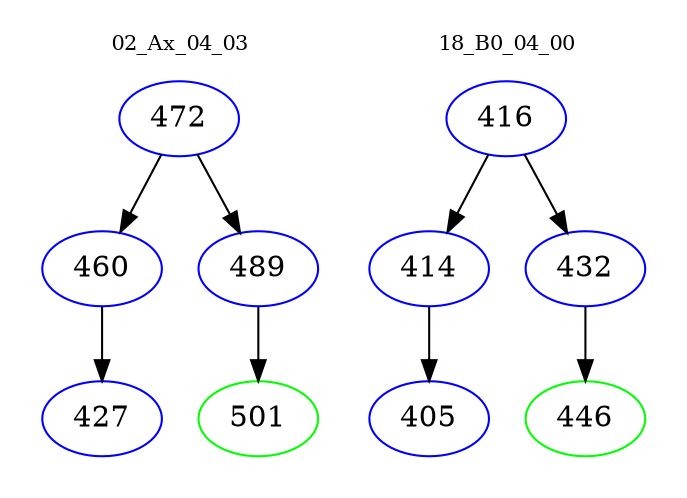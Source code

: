 digraph{
subgraph cluster_0 {
color = white
label = "02_Ax_04_03";
fontsize=10;
T0_472 [label="472", color="blue"]
T0_472 -> T0_460 [color="black"]
T0_460 [label="460", color="blue"]
T0_460 -> T0_427 [color="black"]
T0_427 [label="427", color="blue"]
T0_472 -> T0_489 [color="black"]
T0_489 [label="489", color="blue"]
T0_489 -> T0_501 [color="black"]
T0_501 [label="501", color="green"]
}
subgraph cluster_1 {
color = white
label = "18_B0_04_00";
fontsize=10;
T1_416 [label="416", color="blue"]
T1_416 -> T1_414 [color="black"]
T1_414 [label="414", color="blue"]
T1_414 -> T1_405 [color="black"]
T1_405 [label="405", color="blue"]
T1_416 -> T1_432 [color="black"]
T1_432 [label="432", color="blue"]
T1_432 -> T1_446 [color="black"]
T1_446 [label="446", color="green"]
}
}
